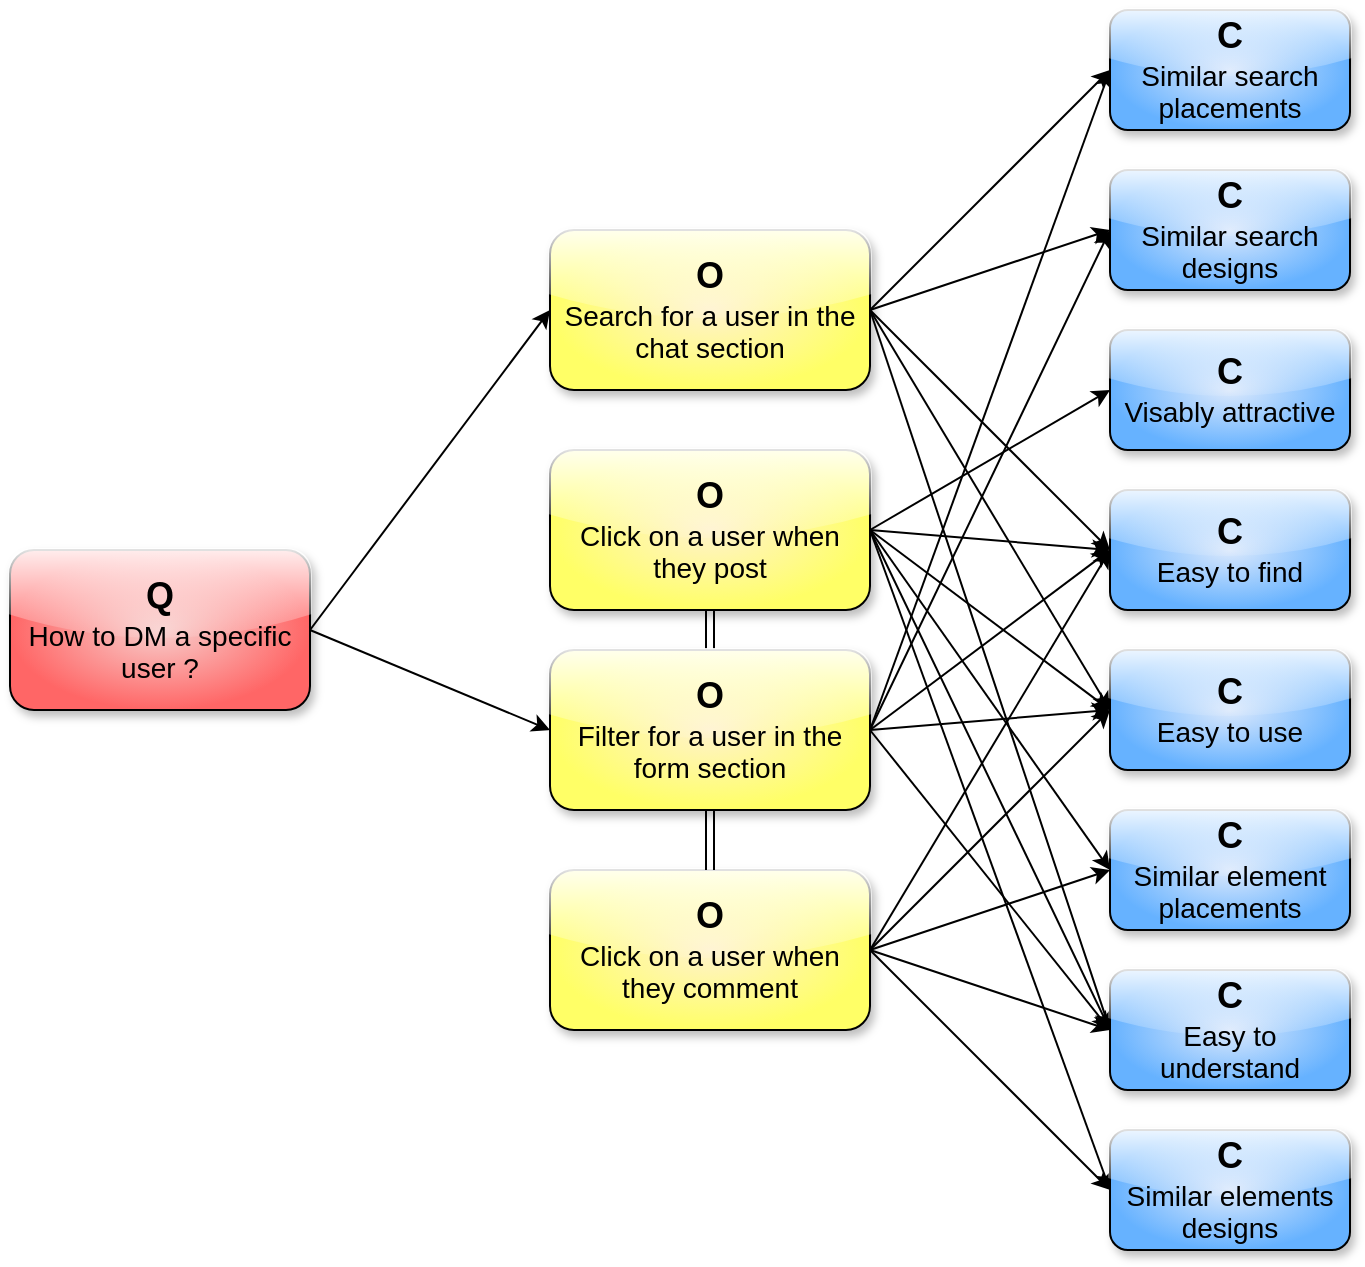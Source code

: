<mxfile version="17.4.2" type="device"><diagram id="yeoCN0KPoYzoocceSgjI" name="Page-1"><mxGraphModel dx="1102" dy="905" grid="1" gridSize="10" guides="1" tooltips="1" connect="1" arrows="1" fold="1" page="1" pageScale="1" pageWidth="850" pageHeight="1100" math="0" shadow="0"><root><mxCell id="0"/><mxCell id="1" parent="0"/><mxCell id="UmMqhFZpznMLQ2aRtE6O-10" style="rounded=0;orthogonalLoop=1;jettySize=auto;html=1;exitX=1;exitY=0.5;exitDx=0;exitDy=0;entryX=0;entryY=0.5;entryDx=0;entryDy=0;fontSize=18;" parent="1" source="UmMqhFZpznMLQ2aRtE6O-1" target="UmMqhFZpznMLQ2aRtE6O-2" edge="1"><mxGeometry relative="1" as="geometry"/></mxCell><mxCell id="UmMqhFZpznMLQ2aRtE6O-32" style="edgeStyle=none;rounded=0;orthogonalLoop=1;jettySize=auto;html=1;exitX=1;exitY=0.5;exitDx=0;exitDy=0;entryX=0;entryY=0.5;entryDx=0;entryDy=0;fontSize=18;" parent="1" source="UmMqhFZpznMLQ2aRtE6O-1" target="UmMqhFZpznMLQ2aRtE6O-31" edge="1"><mxGeometry relative="1" as="geometry"/></mxCell><mxCell id="UmMqhFZpznMLQ2aRtE6O-1" value="&lt;font&gt;&lt;b&gt;&lt;font style=&quot;font-size: 18px&quot;&gt;Q&lt;/font&gt;&lt;/b&gt;&lt;br&gt;&lt;span style=&quot;font-size: 14px&quot;&gt;How to DM a specific user ?&lt;/span&gt;&lt;/font&gt;" style="rounded=1;whiteSpace=wrap;html=1;glass=1;shadow=1;fillColor=#f8cecc;strokeColor=#000000;gradientColor=#FF6666;gradientDirection=radial;" parent="1" vertex="1"><mxGeometry x="10" y="360" width="150" height="80" as="geometry"/></mxCell><mxCell id="UmMqhFZpznMLQ2aRtE6O-37" style="edgeStyle=none;rounded=0;orthogonalLoop=1;jettySize=auto;html=1;exitX=1;exitY=0.5;exitDx=0;exitDy=0;entryX=0;entryY=0.5;entryDx=0;entryDy=0;fontSize=14;" parent="1" source="UmMqhFZpznMLQ2aRtE6O-2" target="UmMqhFZpznMLQ2aRtE6O-11" edge="1"><mxGeometry relative="1" as="geometry"/></mxCell><mxCell id="UmMqhFZpznMLQ2aRtE6O-38" style="edgeStyle=none;rounded=0;orthogonalLoop=1;jettySize=auto;html=1;exitX=1;exitY=0.5;exitDx=0;exitDy=0;entryX=0;entryY=0.5;entryDx=0;entryDy=0;fontSize=14;" parent="1" source="UmMqhFZpznMLQ2aRtE6O-2" target="UmMqhFZpznMLQ2aRtE6O-15" edge="1"><mxGeometry relative="1" as="geometry"/></mxCell><mxCell id="UmMqhFZpznMLQ2aRtE6O-40" style="edgeStyle=none;rounded=0;orthogonalLoop=1;jettySize=auto;html=1;exitX=1;exitY=0.5;exitDx=0;exitDy=0;entryX=0;entryY=0.5;entryDx=0;entryDy=0;fontSize=14;" parent="1" source="UmMqhFZpznMLQ2aRtE6O-2" target="UmMqhFZpznMLQ2aRtE6O-13" edge="1"><mxGeometry relative="1" as="geometry"/></mxCell><mxCell id="UmMqhFZpznMLQ2aRtE6O-42" style="edgeStyle=none;rounded=0;orthogonalLoop=1;jettySize=auto;html=1;exitX=1;exitY=0.5;exitDx=0;exitDy=0;entryX=0;entryY=0.5;entryDx=0;entryDy=0;fontSize=14;" parent="1" source="UmMqhFZpznMLQ2aRtE6O-2" target="UmMqhFZpznMLQ2aRtE6O-33" edge="1"><mxGeometry relative="1" as="geometry"/></mxCell><mxCell id="UmMqhFZpznMLQ2aRtE6O-51" style="edgeStyle=none;rounded=0;orthogonalLoop=1;jettySize=auto;html=1;exitX=1;exitY=0.5;exitDx=0;exitDy=0;entryX=0;entryY=0.5;entryDx=0;entryDy=0;fontSize=14;" parent="1" source="UmMqhFZpznMLQ2aRtE6O-2" target="UmMqhFZpznMLQ2aRtE6O-48" edge="1"><mxGeometry relative="1" as="geometry"/></mxCell><mxCell id="UmMqhFZpznMLQ2aRtE6O-2" value="&lt;font&gt;&lt;b&gt;&lt;font style=&quot;font-size: 18px&quot;&gt;O&lt;/font&gt;&lt;/b&gt;&lt;br&gt;&lt;span style=&quot;font-size: 14px&quot;&gt;Search for a user in the chat section&lt;/span&gt;&lt;br&gt;&lt;/font&gt;" style="rounded=1;whiteSpace=wrap;html=1;fillColor=#fff2cc;strokeColor=#000000;gradientColor=#FFFF66;gradientDirection=radial;glass=1;shadow=1;" parent="1" vertex="1"><mxGeometry x="280" y="200" width="160" height="80" as="geometry"/></mxCell><mxCell id="UmMqhFZpznMLQ2aRtE6O-43" style="edgeStyle=none;rounded=0;orthogonalLoop=1;jettySize=auto;html=1;exitX=1;exitY=0.5;exitDx=0;exitDy=0;entryX=0;entryY=0.5;entryDx=0;entryDy=0;fontSize=14;" parent="1" source="UmMqhFZpznMLQ2aRtE6O-5" target="UmMqhFZpznMLQ2aRtE6O-12" edge="1"><mxGeometry relative="1" as="geometry"/></mxCell><mxCell id="UmMqhFZpznMLQ2aRtE6O-44" style="edgeStyle=none;rounded=0;orthogonalLoop=1;jettySize=auto;html=1;exitX=1;exitY=0.5;exitDx=0;exitDy=0;entryX=0;entryY=0.5;entryDx=0;entryDy=0;fontSize=14;" parent="1" source="UmMqhFZpznMLQ2aRtE6O-5" target="UmMqhFZpznMLQ2aRtE6O-11" edge="1"><mxGeometry relative="1" as="geometry"/></mxCell><mxCell id="UmMqhFZpznMLQ2aRtE6O-45" style="edgeStyle=none;rounded=0;orthogonalLoop=1;jettySize=auto;html=1;exitX=1;exitY=0.5;exitDx=0;exitDy=0;entryX=0;entryY=0.5;entryDx=0;entryDy=0;fontSize=14;" parent="1" source="UmMqhFZpznMLQ2aRtE6O-5" target="UmMqhFZpznMLQ2aRtE6O-15" edge="1"><mxGeometry relative="1" as="geometry"/></mxCell><mxCell id="UmMqhFZpznMLQ2aRtE6O-46" style="edgeStyle=none;rounded=0;orthogonalLoop=1;jettySize=auto;html=1;exitX=1;exitY=0.5;exitDx=0;exitDy=0;entryX=0;entryY=0.5;entryDx=0;entryDy=0;fontSize=14;" parent="1" source="UmMqhFZpznMLQ2aRtE6O-5" target="UmMqhFZpznMLQ2aRtE6O-14" edge="1"><mxGeometry relative="1" as="geometry"/></mxCell><mxCell id="UmMqhFZpznMLQ2aRtE6O-47" style="edgeStyle=none;rounded=0;orthogonalLoop=1;jettySize=auto;html=1;exitX=1;exitY=0.5;exitDx=0;exitDy=0;entryX=0;entryY=0.5;entryDx=0;entryDy=0;fontSize=14;" parent="1" source="UmMqhFZpznMLQ2aRtE6O-5" target="UmMqhFZpznMLQ2aRtE6O-13" edge="1"><mxGeometry relative="1" as="geometry"/></mxCell><mxCell id="UmMqhFZpznMLQ2aRtE6O-50" style="edgeStyle=none;rounded=0;orthogonalLoop=1;jettySize=auto;html=1;exitX=1;exitY=0.5;exitDx=0;exitDy=0;entryX=0;entryY=0.5;entryDx=0;entryDy=0;fontSize=14;" parent="1" source="UmMqhFZpznMLQ2aRtE6O-5" target="UmMqhFZpznMLQ2aRtE6O-49" edge="1"><mxGeometry relative="1" as="geometry"/></mxCell><mxCell id="UmMqhFZpznMLQ2aRtE6O-5" value="&lt;font&gt;&lt;b&gt;&lt;font style=&quot;font-size: 18px&quot;&gt;O&lt;/font&gt;&lt;/b&gt;&lt;br&gt;&lt;span style=&quot;font-size: 14px&quot;&gt;Click on a user when they post&lt;/span&gt;&lt;br&gt;&lt;/font&gt;" style="rounded=1;whiteSpace=wrap;html=1;fillColor=#fff2cc;strokeColor=#000000;gradientColor=#FFFF66;gradientDirection=radial;glass=1;shadow=1;" parent="1" vertex="1"><mxGeometry x="280" y="310" width="160" height="80" as="geometry"/></mxCell><mxCell id="UmMqhFZpznMLQ2aRtE6O-58" style="edgeStyle=none;rounded=0;orthogonalLoop=1;jettySize=auto;html=1;exitX=1;exitY=0.5;exitDx=0;exitDy=0;entryX=0;entryY=0.5;entryDx=0;entryDy=0;fontSize=14;" parent="1" source="UmMqhFZpznMLQ2aRtE6O-6" target="UmMqhFZpznMLQ2aRtE6O-49" edge="1"><mxGeometry relative="1" as="geometry"/></mxCell><mxCell id="UmMqhFZpznMLQ2aRtE6O-59" style="edgeStyle=none;rounded=0;orthogonalLoop=1;jettySize=auto;html=1;exitX=1;exitY=0.5;exitDx=0;exitDy=0;entryX=0;entryY=0.5;entryDx=0;entryDy=0;fontSize=14;" parent="1" source="UmMqhFZpznMLQ2aRtE6O-6" target="UmMqhFZpznMLQ2aRtE6O-13" edge="1"><mxGeometry relative="1" as="geometry"/></mxCell><mxCell id="UmMqhFZpznMLQ2aRtE6O-60" style="edgeStyle=none;rounded=0;orthogonalLoop=1;jettySize=auto;html=1;exitX=1;exitY=0.5;exitDx=0;exitDy=0;entryX=0;entryY=0.5;entryDx=0;entryDy=0;fontSize=14;" parent="1" source="UmMqhFZpznMLQ2aRtE6O-6" target="UmMqhFZpznMLQ2aRtE6O-14" edge="1"><mxGeometry relative="1" as="geometry"/></mxCell><mxCell id="UmMqhFZpznMLQ2aRtE6O-61" style="edgeStyle=none;rounded=0;orthogonalLoop=1;jettySize=auto;html=1;exitX=1;exitY=0.5;exitDx=0;exitDy=0;entryX=0;entryY=0.5;entryDx=0;entryDy=0;fontSize=14;" parent="1" source="UmMqhFZpznMLQ2aRtE6O-6" target="UmMqhFZpznMLQ2aRtE6O-15" edge="1"><mxGeometry relative="1" as="geometry"/></mxCell><mxCell id="UmMqhFZpznMLQ2aRtE6O-62" style="edgeStyle=none;rounded=0;orthogonalLoop=1;jettySize=auto;html=1;exitX=1;exitY=0.5;exitDx=0;exitDy=0;entryX=0;entryY=0.5;entryDx=0;entryDy=0;fontSize=14;" parent="1" source="UmMqhFZpznMLQ2aRtE6O-6" target="UmMqhFZpznMLQ2aRtE6O-11" edge="1"><mxGeometry relative="1" as="geometry"/></mxCell><mxCell id="UmMqhFZpznMLQ2aRtE6O-6" value="&lt;font&gt;&lt;b&gt;&lt;font style=&quot;font-size: 18px&quot;&gt;O&lt;/font&gt;&lt;/b&gt;&lt;br&gt;&lt;span style=&quot;font-size: 14px&quot;&gt;Click on a user when they comment&lt;/span&gt;&lt;br&gt;&lt;/font&gt;" style="rounded=1;whiteSpace=wrap;html=1;fillColor=#fff2cc;strokeColor=#000000;gradientColor=#FFFF66;gradientDirection=radial;glass=1;shadow=1;" parent="1" vertex="1"><mxGeometry x="280" y="520" width="160" height="80" as="geometry"/></mxCell><mxCell id="UmMqhFZpznMLQ2aRtE6O-11" value="&lt;font&gt;&lt;b&gt;&lt;font style=&quot;font-size: 18px&quot;&gt;C&lt;/font&gt;&lt;/b&gt;&lt;br&gt;&lt;span style=&quot;font-size: 14px&quot;&gt;Easy to find&lt;/span&gt;&lt;br&gt;&lt;/font&gt;" style="rounded=1;whiteSpace=wrap;html=1;fillColor=#dae8fc;strokeColor=#000000;glass=1;shadow=1;gradientDirection=radial;gradientColor=#66B2FF;" parent="1" vertex="1"><mxGeometry x="560" y="330" width="120" height="60" as="geometry"/></mxCell><mxCell id="UmMqhFZpznMLQ2aRtE6O-12" value="&lt;font&gt;&lt;b&gt;&lt;font style=&quot;font-size: 18px&quot;&gt;C&lt;/font&gt;&lt;/b&gt;&lt;br&gt;&lt;span style=&quot;font-size: 14px&quot;&gt;Visably attractive&lt;/span&gt;&lt;br&gt;&lt;/font&gt;" style="rounded=1;whiteSpace=wrap;html=1;fillColor=#dae8fc;strokeColor=#000000;glass=1;shadow=1;gradientDirection=radial;gradientColor=#66B2FF;" parent="1" vertex="1"><mxGeometry x="560" y="250" width="120" height="60" as="geometry"/></mxCell><mxCell id="UmMqhFZpznMLQ2aRtE6O-13" value="&lt;font&gt;&lt;b&gt;&lt;font style=&quot;font-size: 18px&quot;&gt;C&lt;/font&gt;&lt;/b&gt;&lt;br&gt;&lt;span style=&quot;font-size: 14px&quot;&gt;Easy to understand&lt;/span&gt;&lt;br&gt;&lt;/font&gt;" style="rounded=1;whiteSpace=wrap;html=1;fillColor=#dae8fc;strokeColor=#000000;glass=1;shadow=1;gradientDirection=radial;gradientColor=#66B2FF;" parent="1" vertex="1"><mxGeometry x="560" y="570" width="120" height="60" as="geometry"/></mxCell><mxCell id="UmMqhFZpznMLQ2aRtE6O-14" value="&lt;font&gt;&lt;b&gt;&lt;font style=&quot;font-size: 18px&quot;&gt;C&lt;/font&gt;&lt;/b&gt;&lt;br&gt;&lt;span style=&quot;font-size: 14px&quot;&gt;Similar element placements&lt;/span&gt;&lt;br&gt;&lt;/font&gt;" style="rounded=1;whiteSpace=wrap;html=1;fillColor=#dae8fc;strokeColor=#000000;glass=1;shadow=1;gradientDirection=radial;gradientColor=#66B2FF;" parent="1" vertex="1"><mxGeometry x="560" y="490" width="120" height="60" as="geometry"/></mxCell><mxCell id="UmMqhFZpznMLQ2aRtE6O-15" value="&lt;font&gt;&lt;b&gt;&lt;font style=&quot;font-size: 18px&quot;&gt;C&lt;/font&gt;&lt;/b&gt;&lt;br&gt;&lt;span style=&quot;font-size: 14px&quot;&gt;Easy to use&lt;/span&gt;&lt;br&gt;&lt;/font&gt;" style="rounded=1;whiteSpace=wrap;html=1;fillColor=#dae8fc;strokeColor=#000000;glass=1;shadow=1;gradientDirection=radial;gradientColor=#66B2FF;" parent="1" vertex="1"><mxGeometry x="560" y="410" width="120" height="60" as="geometry"/></mxCell><mxCell id="UmMqhFZpznMLQ2aRtE6O-35" style="edgeStyle=none;rounded=0;orthogonalLoop=1;jettySize=auto;html=1;exitX=0.5;exitY=1;exitDx=0;exitDy=0;entryX=0.5;entryY=0;entryDx=0;entryDy=0;fontSize=14;shape=link;" parent="1" source="UmMqhFZpznMLQ2aRtE6O-31" target="UmMqhFZpznMLQ2aRtE6O-6" edge="1"><mxGeometry relative="1" as="geometry"/></mxCell><mxCell id="UmMqhFZpznMLQ2aRtE6O-36" style="edgeStyle=none;rounded=0;orthogonalLoop=1;jettySize=auto;html=1;exitX=0.5;exitY=0;exitDx=0;exitDy=0;entryX=0.5;entryY=1;entryDx=0;entryDy=0;fontSize=14;shape=link;" parent="1" source="UmMqhFZpznMLQ2aRtE6O-31" target="UmMqhFZpznMLQ2aRtE6O-5" edge="1"><mxGeometry relative="1" as="geometry"/></mxCell><mxCell id="UmMqhFZpznMLQ2aRtE6O-52" style="edgeStyle=none;rounded=0;orthogonalLoop=1;jettySize=auto;html=1;exitX=1;exitY=0.5;exitDx=0;exitDy=0;entryX=0;entryY=0.5;entryDx=0;entryDy=0;fontSize=14;" parent="1" source="UmMqhFZpznMLQ2aRtE6O-31" target="UmMqhFZpznMLQ2aRtE6O-48" edge="1"><mxGeometry relative="1" as="geometry"/></mxCell><mxCell id="UmMqhFZpznMLQ2aRtE6O-53" style="edgeStyle=none;rounded=0;orthogonalLoop=1;jettySize=auto;html=1;exitX=1;exitY=0.5;exitDx=0;exitDy=0;entryX=0;entryY=0.5;entryDx=0;entryDy=0;fontSize=14;" parent="1" source="UmMqhFZpznMLQ2aRtE6O-31" target="UmMqhFZpznMLQ2aRtE6O-33" edge="1"><mxGeometry relative="1" as="geometry"/></mxCell><mxCell id="UmMqhFZpznMLQ2aRtE6O-55" style="edgeStyle=none;rounded=0;orthogonalLoop=1;jettySize=auto;html=1;exitX=1;exitY=0.5;exitDx=0;exitDy=0;entryX=0;entryY=0.5;entryDx=0;entryDy=0;fontSize=14;" parent="1" source="UmMqhFZpznMLQ2aRtE6O-31" target="UmMqhFZpznMLQ2aRtE6O-15" edge="1"><mxGeometry relative="1" as="geometry"/></mxCell><mxCell id="UmMqhFZpznMLQ2aRtE6O-56" style="edgeStyle=none;rounded=0;orthogonalLoop=1;jettySize=auto;html=1;exitX=1;exitY=0.5;exitDx=0;exitDy=0;entryX=0;entryY=0.5;entryDx=0;entryDy=0;fontSize=14;" parent="1" source="UmMqhFZpznMLQ2aRtE6O-31" target="UmMqhFZpznMLQ2aRtE6O-11" edge="1"><mxGeometry relative="1" as="geometry"/></mxCell><mxCell id="UmMqhFZpznMLQ2aRtE6O-57" style="edgeStyle=none;rounded=0;orthogonalLoop=1;jettySize=auto;html=1;exitX=1;exitY=0.5;exitDx=0;exitDy=0;entryX=0;entryY=0.5;entryDx=0;entryDy=0;fontSize=14;" parent="1" source="UmMqhFZpznMLQ2aRtE6O-31" target="UmMqhFZpznMLQ2aRtE6O-13" edge="1"><mxGeometry relative="1" as="geometry"/></mxCell><mxCell id="UmMqhFZpznMLQ2aRtE6O-31" value="&lt;font&gt;&lt;b&gt;&lt;font style=&quot;font-size: 18px&quot;&gt;O&lt;br&gt;&lt;/font&gt;&lt;/b&gt;&lt;font style=&quot;font-size: 14px&quot;&gt;Filter for a user in the form section&lt;/font&gt;&lt;br&gt;&lt;/font&gt;" style="rounded=1;whiteSpace=wrap;html=1;fillColor=#fff2cc;strokeColor=#000000;gradientColor=#FFFF66;gradientDirection=radial;glass=1;shadow=1;" parent="1" vertex="1"><mxGeometry x="280" y="410" width="160" height="80" as="geometry"/></mxCell><mxCell id="UmMqhFZpznMLQ2aRtE6O-33" value="&lt;font&gt;&lt;b&gt;&lt;font style=&quot;font-size: 18px&quot;&gt;C&lt;/font&gt;&lt;/b&gt;&lt;br&gt;&lt;span style=&quot;font-size: 14px&quot;&gt;Similar search designs&lt;/span&gt;&lt;br&gt;&lt;/font&gt;" style="rounded=1;whiteSpace=wrap;html=1;fillColor=#dae8fc;strokeColor=#000000;glass=1;shadow=1;gradientDirection=radial;gradientColor=#66B2FF;" parent="1" vertex="1"><mxGeometry x="560" y="170" width="120" height="60" as="geometry"/></mxCell><mxCell id="UmMqhFZpznMLQ2aRtE6O-34" style="edgeStyle=none;rounded=0;orthogonalLoop=1;jettySize=auto;html=1;exitX=0.5;exitY=1;exitDx=0;exitDy=0;fontSize=18;" parent="1" source="UmMqhFZpznMLQ2aRtE6O-15" target="UmMqhFZpznMLQ2aRtE6O-15" edge="1"><mxGeometry relative="1" as="geometry"/></mxCell><mxCell id="UmMqhFZpznMLQ2aRtE6O-48" value="&lt;font&gt;&lt;b&gt;&lt;font style=&quot;font-size: 18px&quot;&gt;C&lt;/font&gt;&lt;/b&gt;&lt;br&gt;&lt;span style=&quot;font-size: 14px&quot;&gt;Similar search placements&lt;/span&gt;&lt;br&gt;&lt;/font&gt;" style="rounded=1;whiteSpace=wrap;html=1;fillColor=#dae8fc;strokeColor=#000000;glass=1;shadow=1;gradientDirection=radial;gradientColor=#66B2FF;" parent="1" vertex="1"><mxGeometry x="560" y="90" width="120" height="60" as="geometry"/></mxCell><mxCell id="UmMqhFZpznMLQ2aRtE6O-49" value="&lt;font&gt;&lt;b&gt;&lt;font style=&quot;font-size: 18px&quot;&gt;C&lt;/font&gt;&lt;/b&gt;&lt;br&gt;&lt;span style=&quot;font-size: 14px&quot;&gt;Similar elements designs&lt;/span&gt;&lt;br&gt;&lt;/font&gt;" style="rounded=1;whiteSpace=wrap;html=1;fillColor=#dae8fc;strokeColor=#000000;glass=1;shadow=1;gradientDirection=radial;gradientColor=#66B2FF;" parent="1" vertex="1"><mxGeometry x="560" y="650" width="120" height="60" as="geometry"/></mxCell></root></mxGraphModel></diagram></mxfile>
